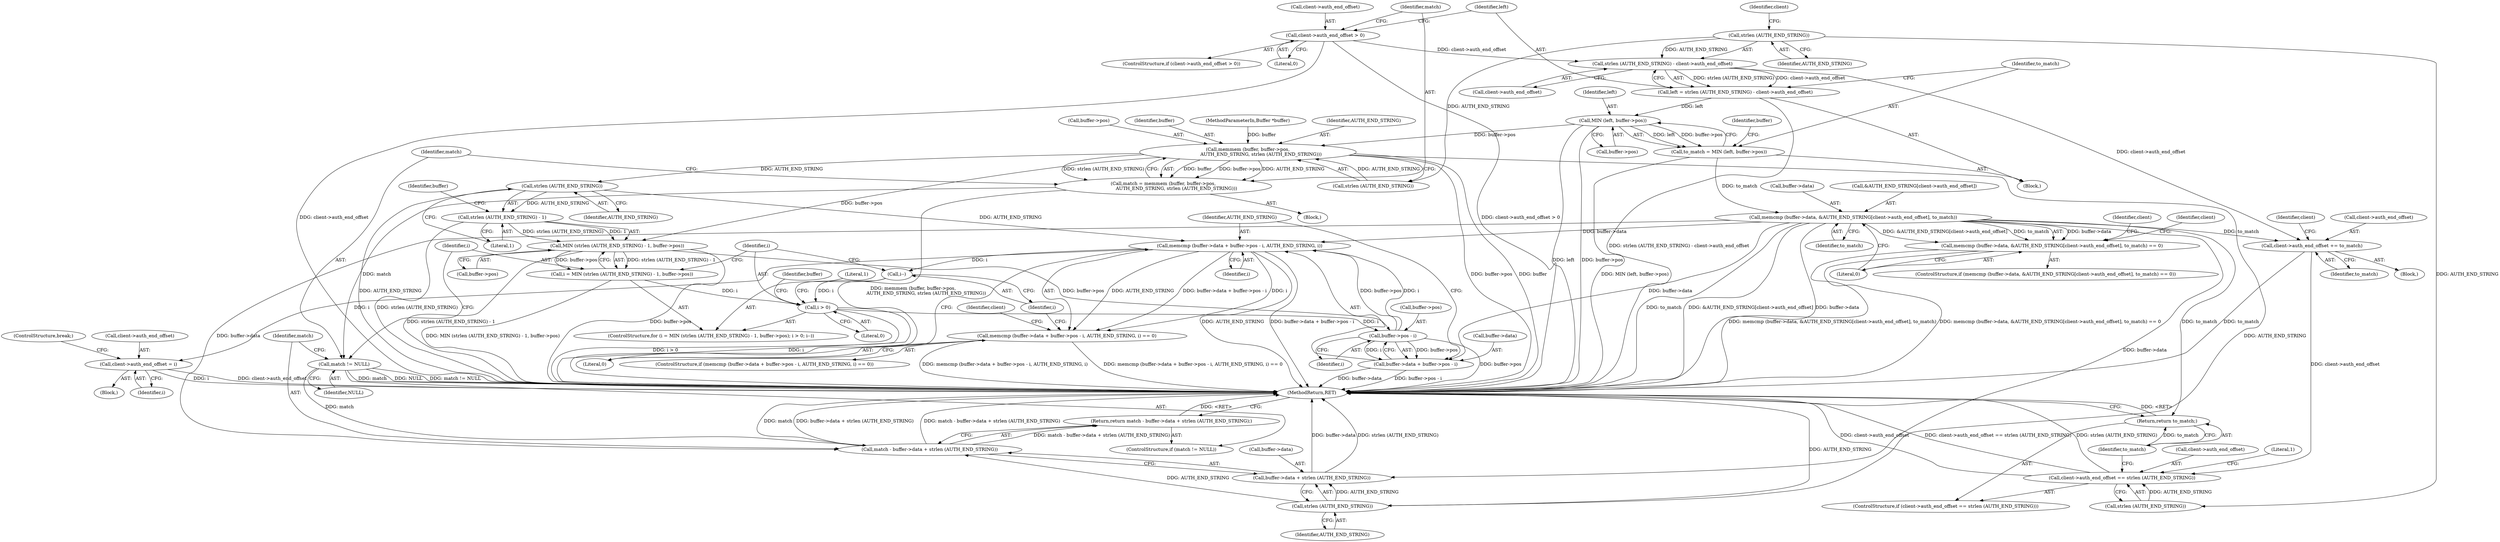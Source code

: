 digraph "1_flatpak_52346bf187b5a7f1c0fe9075b328b7ad6abe78f6@API" {
"1000123" [label="(Call,strlen (AUTH_END_STRING) - client->auth_end_offset)"];
"1000124" [label="(Call,strlen (AUTH_END_STRING))"];
"1000114" [label="(Call,client->auth_end_offset > 0)"];
"1000121" [label="(Call,left = strlen (AUTH_END_STRING) - client->auth_end_offset)"];
"1000132" [label="(Call,MIN (left, buffer->pos))"];
"1000130" [label="(Call,to_match = MIN (left, buffer->pos))"];
"1000139" [label="(Call,memcmp (buffer->data, &AUTH_END_STRING[client->auth_end_offset], to_match))"];
"1000138" [label="(Call,memcmp (buffer->data, &AUTH_END_STRING[client->auth_end_offset], to_match) == 0)"];
"1000152" [label="(Call,client->auth_end_offset += to_match)"];
"1000158" [label="(Call,client->auth_end_offset == strlen (AUTH_END_STRING))"];
"1000164" [label="(Return,return to_match;)"];
"1000190" [label="(Call,match - buffer->data + strlen (AUTH_END_STRING))"];
"1000189" [label="(Return,return match - buffer->data + strlen (AUTH_END_STRING);)"];
"1000192" [label="(Call,buffer->data + strlen (AUTH_END_STRING))"];
"1000217" [label="(Call,memcmp (buffer->data + buffer->pos - i, AUTH_END_STRING, i))"];
"1000212" [label="(Call,i--)"];
"1000209" [label="(Call,i > 0)"];
"1000222" [label="(Call,buffer->pos - i)"];
"1000218" [label="(Call,buffer->data + buffer->pos - i)"];
"1000216" [label="(Call,memcmp (buffer->data + buffer->pos - i, AUTH_END_STRING, i) == 0)"];
"1000231" [label="(Call,client->auth_end_offset = i)"];
"1000177" [label="(Call,memmem (buffer, buffer->pos,\n                  AUTH_END_STRING, strlen (AUTH_END_STRING)))"];
"1000175" [label="(Call,match = memmem (buffer, buffer->pos,\n                  AUTH_END_STRING, strlen (AUTH_END_STRING)))"];
"1000186" [label="(Call,match != NULL)"];
"1000196" [label="(Call,strlen (AUTH_END_STRING))"];
"1000203" [label="(Call,strlen (AUTH_END_STRING))"];
"1000202" [label="(Call,strlen (AUTH_END_STRING) - 1)"];
"1000201" [label="(Call,MIN (strlen (AUTH_END_STRING) - 1, buffer->pos))"];
"1000199" [label="(Call,i = MIN (strlen (AUTH_END_STRING) - 1, buffer->pos))"];
"1000202" [label="(Call,strlen (AUTH_END_STRING) - 1)"];
"1000182" [label="(Identifier,AUTH_END_STRING)"];
"1000113" [label="(ControlStructure,if (client->auth_end_offset > 0))"];
"1000212" [label="(Call,i--)"];
"1000210" [label="(Identifier,i)"];
"1000197" [label="(Identifier,AUTH_END_STRING)"];
"1000216" [label="(Call,memcmp (buffer->data + buffer->pos - i, AUTH_END_STRING, i) == 0)"];
"1000164" [label="(Return,return to_match;)"];
"1000222" [label="(Call,buffer->pos - i)"];
"1000236" [label="(ControlStructure,break;)"];
"1000127" [label="(Identifier,client)"];
"1000190" [label="(Call,match - buffer->data + strlen (AUTH_END_STRING))"];
"1000152" [label="(Call,client->auth_end_offset += to_match)"];
"1000211" [label="(Literal,0)"];
"1000193" [label="(Call,buffer->data)"];
"1000188" [label="(Identifier,NULL)"];
"1000165" [label="(Identifier,to_match)"];
"1000217" [label="(Call,memcmp (buffer->data + buffer->pos - i, AUTH_END_STRING, i))"];
"1000143" [label="(Call,&AUTH_END_STRING[client->auth_end_offset])"];
"1000114" [label="(Call,client->auth_end_offset > 0)"];
"1000171" [label="(Identifier,client)"];
"1000199" [label="(Call,i = MIN (strlen (AUTH_END_STRING) - 1, buffer->pos))"];
"1000159" [label="(Call,client->auth_end_offset)"];
"1000137" [label="(ControlStructure,if (memcmp (buffer->data, &AUTH_END_STRING[client->auth_end_offset], to_match) == 0))"];
"1000177" [label="(Call,memmem (buffer, buffer->pos,\n                  AUTH_END_STRING, strlen (AUTH_END_STRING)))"];
"1000158" [label="(Call,client->auth_end_offset == strlen (AUTH_END_STRING))"];
"1000232" [label="(Call,client->auth_end_offset)"];
"1000151" [label="(Block,)"];
"1000119" [label="(Block,)"];
"1000189" [label="(Return,return match - buffer->data + strlen (AUTH_END_STRING);)"];
"1000233" [label="(Identifier,client)"];
"1000131" [label="(Identifier,to_match)"];
"1000123" [label="(Call,strlen (AUTH_END_STRING) - client->auth_end_offset)"];
"1000160" [label="(Identifier,client)"];
"1000191" [label="(Identifier,match)"];
"1000231" [label="(Call,client->auth_end_offset = i)"];
"1000196" [label="(Call,strlen (AUTH_END_STRING))"];
"1000140" [label="(Call,buffer->data)"];
"1000149" [label="(Identifier,to_match)"];
"1000156" [label="(Identifier,to_match)"];
"1000134" [label="(Call,buffer->pos)"];
"1000121" [label="(Call,left = strlen (AUTH_END_STRING) - client->auth_end_offset)"];
"1000150" [label="(Literal,0)"];
"1000201" [label="(Call,MIN (strlen (AUTH_END_STRING) - 1, buffer->pos))"];
"1000205" [label="(Literal,1)"];
"1000125" [label="(Identifier,AUTH_END_STRING)"];
"1000138" [label="(Call,memcmp (buffer->data, &AUTH_END_STRING[client->auth_end_offset], to_match) == 0)"];
"1000179" [label="(Call,buffer->pos)"];
"1000162" [label="(Call,strlen (AUTH_END_STRING))"];
"1000220" [label="(Identifier,buffer)"];
"1000223" [label="(Call,buffer->pos)"];
"1000207" [label="(Identifier,buffer)"];
"1000124" [label="(Call,strlen (AUTH_END_STRING))"];
"1000130" [label="(Call,to_match = MIN (left, buffer->pos))"];
"1000239" [label="(Literal,1)"];
"1000122" [label="(Identifier,left)"];
"1000215" [label="(ControlStructure,if (memcmp (buffer->data + buffer->pos - i, AUTH_END_STRING, i) == 0))"];
"1000133" [label="(Identifier,left)"];
"1000126" [label="(Call,client->auth_end_offset)"];
"1000118" [label="(Literal,0)"];
"1000219" [label="(Call,buffer->data)"];
"1000154" [label="(Identifier,client)"];
"1000203" [label="(Call,strlen (AUTH_END_STRING))"];
"1000115" [label="(Call,client->auth_end_offset)"];
"1000157" [label="(ControlStructure,if (client->auth_end_offset == strlen (AUTH_END_STRING)))"];
"1000139" [label="(Call,memcmp (buffer->data, &AUTH_END_STRING[client->auth_end_offset], to_match))"];
"1000192" [label="(Call,buffer->data + strlen (AUTH_END_STRING))"];
"1000230" [label="(Block,)"];
"1000183" [label="(Call,strlen (AUTH_END_STRING))"];
"1000200" [label="(Identifier,i)"];
"1000206" [label="(Call,buffer->pos)"];
"1000185" [label="(ControlStructure,if (match != NULL))"];
"1000209" [label="(Call,i > 0)"];
"1000110" [label="(Block,)"];
"1000227" [label="(Identifier,AUTH_END_STRING)"];
"1000178" [label="(Identifier,buffer)"];
"1000153" [label="(Call,client->auth_end_offset)"];
"1000175" [label="(Call,match = memmem (buffer, buffer->pos,\n                  AUTH_END_STRING, strlen (AUTH_END_STRING)))"];
"1000235" [label="(Identifier,i)"];
"1000213" [label="(Identifier,i)"];
"1000218" [label="(Call,buffer->data + buffer->pos - i)"];
"1000228" [label="(Identifier,i)"];
"1000187" [label="(Identifier,match)"];
"1000109" [label="(MethodParameterIn,Buffer *buffer)"];
"1000132" [label="(Call,MIN (left, buffer->pos))"];
"1000141" [label="(Identifier,buffer)"];
"1000176" [label="(Identifier,match)"];
"1000204" [label="(Identifier,AUTH_END_STRING)"];
"1000240" [label="(MethodReturn,RET)"];
"1000229" [label="(Literal,0)"];
"1000168" [label="(Literal,1)"];
"1000198" [label="(ControlStructure,for (i = MIN (strlen (AUTH_END_STRING) - 1, buffer->pos); i > 0; i--))"];
"1000226" [label="(Identifier,i)"];
"1000186" [label="(Call,match != NULL)"];
"1000123" -> "1000121"  [label="AST: "];
"1000123" -> "1000126"  [label="CFG: "];
"1000124" -> "1000123"  [label="AST: "];
"1000126" -> "1000123"  [label="AST: "];
"1000121" -> "1000123"  [label="CFG: "];
"1000123" -> "1000121"  [label="DDG: strlen (AUTH_END_STRING)"];
"1000123" -> "1000121"  [label="DDG: client->auth_end_offset"];
"1000124" -> "1000123"  [label="DDG: AUTH_END_STRING"];
"1000114" -> "1000123"  [label="DDG: client->auth_end_offset"];
"1000123" -> "1000152"  [label="DDG: client->auth_end_offset"];
"1000124" -> "1000125"  [label="CFG: "];
"1000125" -> "1000124"  [label="AST: "];
"1000127" -> "1000124"  [label="CFG: "];
"1000124" -> "1000162"  [label="DDG: AUTH_END_STRING"];
"1000124" -> "1000183"  [label="DDG: AUTH_END_STRING"];
"1000114" -> "1000113"  [label="AST: "];
"1000114" -> "1000118"  [label="CFG: "];
"1000115" -> "1000114"  [label="AST: "];
"1000118" -> "1000114"  [label="AST: "];
"1000122" -> "1000114"  [label="CFG: "];
"1000176" -> "1000114"  [label="CFG: "];
"1000114" -> "1000240"  [label="DDG: client->auth_end_offset > 0"];
"1000114" -> "1000240"  [label="DDG: client->auth_end_offset"];
"1000121" -> "1000119"  [label="AST: "];
"1000122" -> "1000121"  [label="AST: "];
"1000131" -> "1000121"  [label="CFG: "];
"1000121" -> "1000240"  [label="DDG: strlen (AUTH_END_STRING) - client->auth_end_offset"];
"1000121" -> "1000132"  [label="DDG: left"];
"1000132" -> "1000130"  [label="AST: "];
"1000132" -> "1000134"  [label="CFG: "];
"1000133" -> "1000132"  [label="AST: "];
"1000134" -> "1000132"  [label="AST: "];
"1000130" -> "1000132"  [label="CFG: "];
"1000132" -> "1000240"  [label="DDG: left"];
"1000132" -> "1000240"  [label="DDG: buffer->pos"];
"1000132" -> "1000130"  [label="DDG: left"];
"1000132" -> "1000130"  [label="DDG: buffer->pos"];
"1000132" -> "1000177"  [label="DDG: buffer->pos"];
"1000130" -> "1000119"  [label="AST: "];
"1000131" -> "1000130"  [label="AST: "];
"1000141" -> "1000130"  [label="CFG: "];
"1000130" -> "1000240"  [label="DDG: MIN (left, buffer->pos)"];
"1000130" -> "1000139"  [label="DDG: to_match"];
"1000139" -> "1000138"  [label="AST: "];
"1000139" -> "1000149"  [label="CFG: "];
"1000140" -> "1000139"  [label="AST: "];
"1000143" -> "1000139"  [label="AST: "];
"1000149" -> "1000139"  [label="AST: "];
"1000150" -> "1000139"  [label="CFG: "];
"1000139" -> "1000240"  [label="DDG: &AUTH_END_STRING[client->auth_end_offset]"];
"1000139" -> "1000240"  [label="DDG: buffer->data"];
"1000139" -> "1000240"  [label="DDG: to_match"];
"1000139" -> "1000138"  [label="DDG: buffer->data"];
"1000139" -> "1000138"  [label="DDG: &AUTH_END_STRING[client->auth_end_offset]"];
"1000139" -> "1000138"  [label="DDG: to_match"];
"1000139" -> "1000152"  [label="DDG: to_match"];
"1000139" -> "1000164"  [label="DDG: to_match"];
"1000139" -> "1000190"  [label="DDG: buffer->data"];
"1000139" -> "1000192"  [label="DDG: buffer->data"];
"1000139" -> "1000217"  [label="DDG: buffer->data"];
"1000139" -> "1000218"  [label="DDG: buffer->data"];
"1000138" -> "1000137"  [label="AST: "];
"1000138" -> "1000150"  [label="CFG: "];
"1000150" -> "1000138"  [label="AST: "];
"1000154" -> "1000138"  [label="CFG: "];
"1000171" -> "1000138"  [label="CFG: "];
"1000138" -> "1000240"  [label="DDG: memcmp (buffer->data, &AUTH_END_STRING[client->auth_end_offset], to_match)"];
"1000138" -> "1000240"  [label="DDG: memcmp (buffer->data, &AUTH_END_STRING[client->auth_end_offset], to_match) == 0"];
"1000152" -> "1000151"  [label="AST: "];
"1000152" -> "1000156"  [label="CFG: "];
"1000153" -> "1000152"  [label="AST: "];
"1000156" -> "1000152"  [label="AST: "];
"1000160" -> "1000152"  [label="CFG: "];
"1000152" -> "1000240"  [label="DDG: to_match"];
"1000152" -> "1000158"  [label="DDG: client->auth_end_offset"];
"1000158" -> "1000157"  [label="AST: "];
"1000158" -> "1000162"  [label="CFG: "];
"1000159" -> "1000158"  [label="AST: "];
"1000162" -> "1000158"  [label="AST: "];
"1000165" -> "1000158"  [label="CFG: "];
"1000168" -> "1000158"  [label="CFG: "];
"1000158" -> "1000240"  [label="DDG: client->auth_end_offset"];
"1000158" -> "1000240"  [label="DDG: client->auth_end_offset == strlen (AUTH_END_STRING)"];
"1000158" -> "1000240"  [label="DDG: strlen (AUTH_END_STRING)"];
"1000162" -> "1000158"  [label="DDG: AUTH_END_STRING"];
"1000164" -> "1000157"  [label="AST: "];
"1000164" -> "1000165"  [label="CFG: "];
"1000165" -> "1000164"  [label="AST: "];
"1000240" -> "1000164"  [label="CFG: "];
"1000164" -> "1000240"  [label="DDG: <RET>"];
"1000165" -> "1000164"  [label="DDG: to_match"];
"1000190" -> "1000189"  [label="AST: "];
"1000190" -> "1000192"  [label="CFG: "];
"1000191" -> "1000190"  [label="AST: "];
"1000192" -> "1000190"  [label="AST: "];
"1000189" -> "1000190"  [label="CFG: "];
"1000190" -> "1000240"  [label="DDG: buffer->data + strlen (AUTH_END_STRING)"];
"1000190" -> "1000240"  [label="DDG: match - buffer->data + strlen (AUTH_END_STRING)"];
"1000190" -> "1000240"  [label="DDG: match"];
"1000190" -> "1000189"  [label="DDG: match - buffer->data + strlen (AUTH_END_STRING)"];
"1000186" -> "1000190"  [label="DDG: match"];
"1000196" -> "1000190"  [label="DDG: AUTH_END_STRING"];
"1000189" -> "1000185"  [label="AST: "];
"1000240" -> "1000189"  [label="CFG: "];
"1000189" -> "1000240"  [label="DDG: <RET>"];
"1000192" -> "1000196"  [label="CFG: "];
"1000193" -> "1000192"  [label="AST: "];
"1000196" -> "1000192"  [label="AST: "];
"1000192" -> "1000240"  [label="DDG: buffer->data"];
"1000192" -> "1000240"  [label="DDG: strlen (AUTH_END_STRING)"];
"1000196" -> "1000192"  [label="DDG: AUTH_END_STRING"];
"1000217" -> "1000216"  [label="AST: "];
"1000217" -> "1000228"  [label="CFG: "];
"1000218" -> "1000217"  [label="AST: "];
"1000227" -> "1000217"  [label="AST: "];
"1000228" -> "1000217"  [label="AST: "];
"1000229" -> "1000217"  [label="CFG: "];
"1000217" -> "1000240"  [label="DDG: AUTH_END_STRING"];
"1000217" -> "1000240"  [label="DDG: buffer->data + buffer->pos - i"];
"1000217" -> "1000212"  [label="DDG: i"];
"1000217" -> "1000216"  [label="DDG: buffer->data + buffer->pos - i"];
"1000217" -> "1000216"  [label="DDG: AUTH_END_STRING"];
"1000217" -> "1000216"  [label="DDG: i"];
"1000222" -> "1000217"  [label="DDG: buffer->pos"];
"1000222" -> "1000217"  [label="DDG: i"];
"1000203" -> "1000217"  [label="DDG: AUTH_END_STRING"];
"1000217" -> "1000231"  [label="DDG: i"];
"1000212" -> "1000198"  [label="AST: "];
"1000212" -> "1000213"  [label="CFG: "];
"1000213" -> "1000212"  [label="AST: "];
"1000210" -> "1000212"  [label="CFG: "];
"1000212" -> "1000209"  [label="DDG: i"];
"1000209" -> "1000198"  [label="AST: "];
"1000209" -> "1000211"  [label="CFG: "];
"1000210" -> "1000209"  [label="AST: "];
"1000211" -> "1000209"  [label="AST: "];
"1000220" -> "1000209"  [label="CFG: "];
"1000239" -> "1000209"  [label="CFG: "];
"1000209" -> "1000240"  [label="DDG: i"];
"1000209" -> "1000240"  [label="DDG: i > 0"];
"1000199" -> "1000209"  [label="DDG: i"];
"1000209" -> "1000222"  [label="DDG: i"];
"1000222" -> "1000218"  [label="AST: "];
"1000222" -> "1000226"  [label="CFG: "];
"1000223" -> "1000222"  [label="AST: "];
"1000226" -> "1000222"  [label="AST: "];
"1000218" -> "1000222"  [label="CFG: "];
"1000222" -> "1000240"  [label="DDG: buffer->pos"];
"1000222" -> "1000218"  [label="DDG: buffer->pos"];
"1000222" -> "1000218"  [label="DDG: i"];
"1000201" -> "1000222"  [label="DDG: buffer->pos"];
"1000219" -> "1000218"  [label="AST: "];
"1000227" -> "1000218"  [label="CFG: "];
"1000218" -> "1000240"  [label="DDG: buffer->data"];
"1000218" -> "1000240"  [label="DDG: buffer->pos - i"];
"1000216" -> "1000215"  [label="AST: "];
"1000216" -> "1000229"  [label="CFG: "];
"1000229" -> "1000216"  [label="AST: "];
"1000233" -> "1000216"  [label="CFG: "];
"1000213" -> "1000216"  [label="CFG: "];
"1000216" -> "1000240"  [label="DDG: memcmp (buffer->data + buffer->pos - i, AUTH_END_STRING, i) == 0"];
"1000216" -> "1000240"  [label="DDG: memcmp (buffer->data + buffer->pos - i, AUTH_END_STRING, i)"];
"1000231" -> "1000230"  [label="AST: "];
"1000231" -> "1000235"  [label="CFG: "];
"1000232" -> "1000231"  [label="AST: "];
"1000235" -> "1000231"  [label="AST: "];
"1000236" -> "1000231"  [label="CFG: "];
"1000231" -> "1000240"  [label="DDG: i"];
"1000231" -> "1000240"  [label="DDG: client->auth_end_offset"];
"1000177" -> "1000175"  [label="AST: "];
"1000177" -> "1000183"  [label="CFG: "];
"1000178" -> "1000177"  [label="AST: "];
"1000179" -> "1000177"  [label="AST: "];
"1000182" -> "1000177"  [label="AST: "];
"1000183" -> "1000177"  [label="AST: "];
"1000175" -> "1000177"  [label="CFG: "];
"1000177" -> "1000240"  [label="DDG: buffer->pos"];
"1000177" -> "1000240"  [label="DDG: buffer"];
"1000177" -> "1000175"  [label="DDG: buffer"];
"1000177" -> "1000175"  [label="DDG: buffer->pos"];
"1000177" -> "1000175"  [label="DDG: AUTH_END_STRING"];
"1000177" -> "1000175"  [label="DDG: strlen (AUTH_END_STRING)"];
"1000109" -> "1000177"  [label="DDG: buffer"];
"1000183" -> "1000177"  [label="DDG: AUTH_END_STRING"];
"1000177" -> "1000196"  [label="DDG: AUTH_END_STRING"];
"1000177" -> "1000203"  [label="DDG: AUTH_END_STRING"];
"1000177" -> "1000201"  [label="DDG: buffer->pos"];
"1000175" -> "1000110"  [label="AST: "];
"1000176" -> "1000175"  [label="AST: "];
"1000187" -> "1000175"  [label="CFG: "];
"1000175" -> "1000240"  [label="DDG: memmem (buffer, buffer->pos,\n                  AUTH_END_STRING, strlen (AUTH_END_STRING))"];
"1000175" -> "1000186"  [label="DDG: match"];
"1000186" -> "1000185"  [label="AST: "];
"1000186" -> "1000188"  [label="CFG: "];
"1000187" -> "1000186"  [label="AST: "];
"1000188" -> "1000186"  [label="AST: "];
"1000191" -> "1000186"  [label="CFG: "];
"1000200" -> "1000186"  [label="CFG: "];
"1000186" -> "1000240"  [label="DDG: match"];
"1000186" -> "1000240"  [label="DDG: NULL"];
"1000186" -> "1000240"  [label="DDG: match != NULL"];
"1000196" -> "1000197"  [label="CFG: "];
"1000197" -> "1000196"  [label="AST: "];
"1000196" -> "1000240"  [label="DDG: AUTH_END_STRING"];
"1000203" -> "1000202"  [label="AST: "];
"1000203" -> "1000204"  [label="CFG: "];
"1000204" -> "1000203"  [label="AST: "];
"1000205" -> "1000203"  [label="CFG: "];
"1000203" -> "1000240"  [label="DDG: AUTH_END_STRING"];
"1000203" -> "1000202"  [label="DDG: AUTH_END_STRING"];
"1000202" -> "1000201"  [label="AST: "];
"1000202" -> "1000205"  [label="CFG: "];
"1000205" -> "1000202"  [label="AST: "];
"1000207" -> "1000202"  [label="CFG: "];
"1000202" -> "1000240"  [label="DDG: strlen (AUTH_END_STRING)"];
"1000202" -> "1000201"  [label="DDG: strlen (AUTH_END_STRING)"];
"1000202" -> "1000201"  [label="DDG: 1"];
"1000201" -> "1000199"  [label="AST: "];
"1000201" -> "1000206"  [label="CFG: "];
"1000206" -> "1000201"  [label="AST: "];
"1000199" -> "1000201"  [label="CFG: "];
"1000201" -> "1000240"  [label="DDG: buffer->pos"];
"1000201" -> "1000240"  [label="DDG: strlen (AUTH_END_STRING) - 1"];
"1000201" -> "1000199"  [label="DDG: strlen (AUTH_END_STRING) - 1"];
"1000201" -> "1000199"  [label="DDG: buffer->pos"];
"1000199" -> "1000198"  [label="AST: "];
"1000200" -> "1000199"  [label="AST: "];
"1000210" -> "1000199"  [label="CFG: "];
"1000199" -> "1000240"  [label="DDG: MIN (strlen (AUTH_END_STRING) - 1, buffer->pos)"];
}
